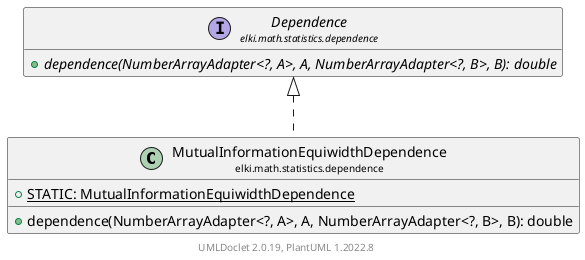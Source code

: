 @startuml
    remove .*\.(Instance|Par|Parameterizer|Factory)$
    set namespaceSeparator none
    hide empty fields
    hide empty methods

    class "<size:14>MutualInformationEquiwidthDependence\n<size:10>elki.math.statistics.dependence" as elki.math.statistics.dependence.MutualInformationEquiwidthDependence [[MutualInformationEquiwidthDependence.html]] {
        {static} +STATIC: MutualInformationEquiwidthDependence
        +dependence(NumberArrayAdapter<?, A>, A, NumberArrayAdapter<?, B>, B): double
    }

    interface "<size:14>Dependence\n<size:10>elki.math.statistics.dependence" as elki.math.statistics.dependence.Dependence [[Dependence.html]] {
        {abstract} +dependence(NumberArrayAdapter<?, A>, A, NumberArrayAdapter<?, B>, B): double
    }
    class "<size:14>MutualInformationEquiwidthDependence.Par\n<size:10>elki.math.statistics.dependence" as elki.math.statistics.dependence.MutualInformationEquiwidthDependence.Par [[MutualInformationEquiwidthDependence.Par.html]]

    elki.math.statistics.dependence.Dependence <|.. elki.math.statistics.dependence.MutualInformationEquiwidthDependence
    elki.math.statistics.dependence.MutualInformationEquiwidthDependence +-- elki.math.statistics.dependence.MutualInformationEquiwidthDependence.Par

    center footer UMLDoclet 2.0.19, PlantUML 1.2022.8
@enduml
